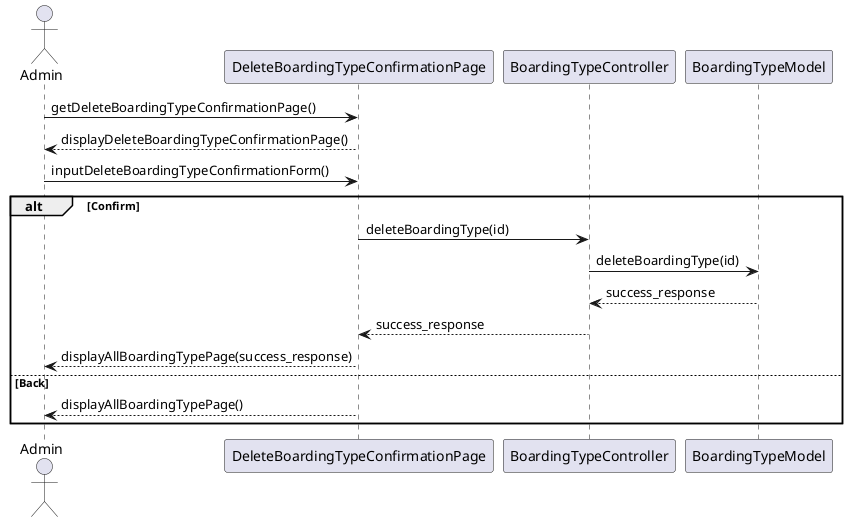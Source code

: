 @startuml
actor Admin as act
participant DeleteBoardingTypeConfirmationPage as view
participant BoardingTypeController as ctrl
participant BoardingTypeModel as model

act -> view : getDeleteBoardingTypeConfirmationPage()
act <-- view : displayDeleteBoardingTypeConfirmationPage()

    act->view : inputDeleteBoardingTypeConfirmationForm()
    alt Confirm
        view->ctrl: deleteBoardingType(id)
        ctrl->model: deleteBoardingType(id)
        model --> ctrl: success_response
        ctrl --> view: success_response
        view-->act: displayAllBoardingTypePage(success_response)
    else Back
        view-->act: displayAllBoardingTypePage()
    end

@enduml
